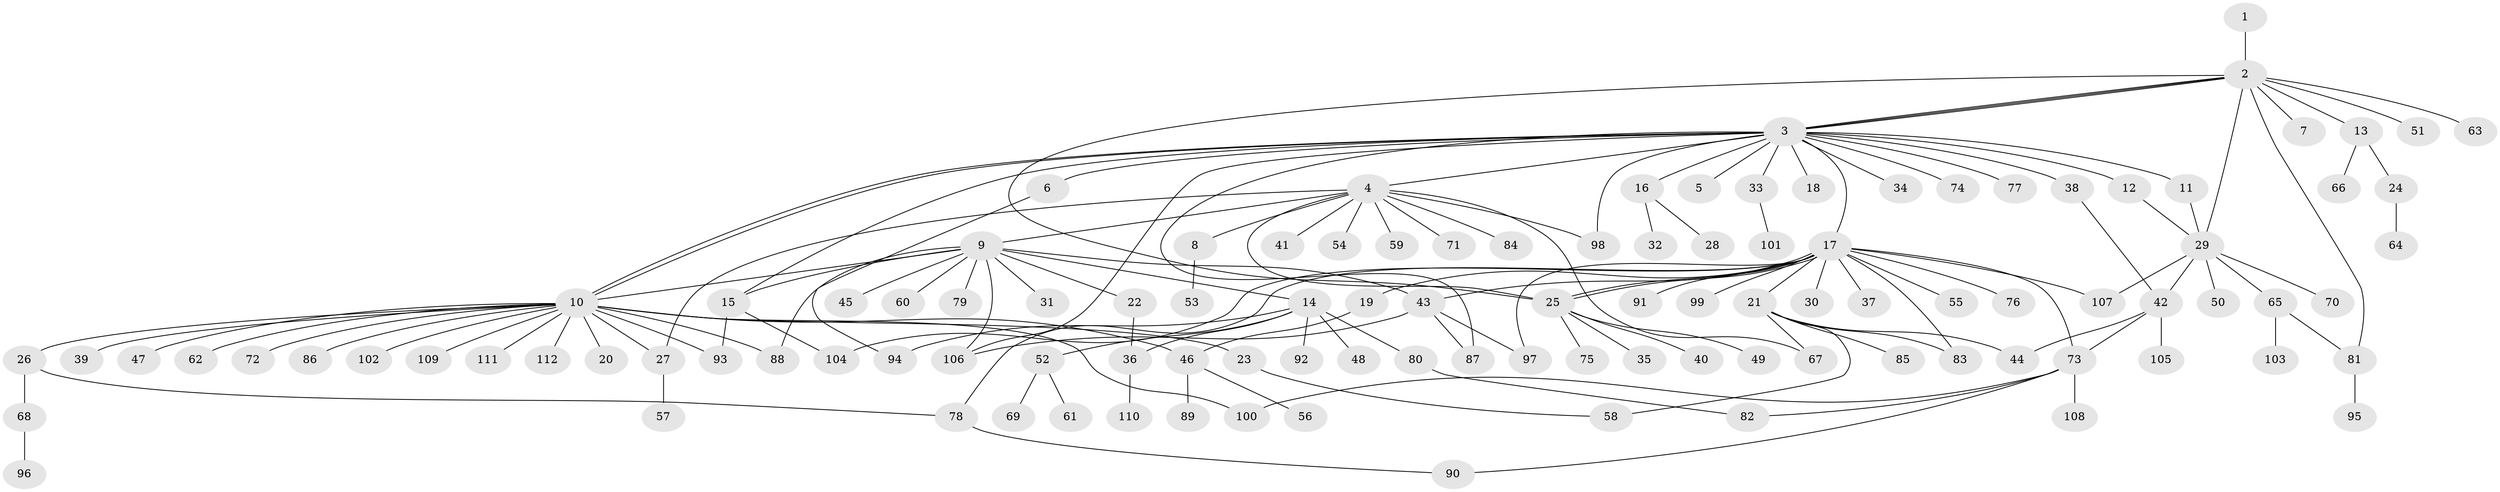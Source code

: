 // Generated by graph-tools (version 1.1) at 2025/11/02/27/25 16:11:12]
// undirected, 112 vertices, 146 edges
graph export_dot {
graph [start="1"]
  node [color=gray90,style=filled];
  1;
  2;
  3;
  4;
  5;
  6;
  7;
  8;
  9;
  10;
  11;
  12;
  13;
  14;
  15;
  16;
  17;
  18;
  19;
  20;
  21;
  22;
  23;
  24;
  25;
  26;
  27;
  28;
  29;
  30;
  31;
  32;
  33;
  34;
  35;
  36;
  37;
  38;
  39;
  40;
  41;
  42;
  43;
  44;
  45;
  46;
  47;
  48;
  49;
  50;
  51;
  52;
  53;
  54;
  55;
  56;
  57;
  58;
  59;
  60;
  61;
  62;
  63;
  64;
  65;
  66;
  67;
  68;
  69;
  70;
  71;
  72;
  73;
  74;
  75;
  76;
  77;
  78;
  79;
  80;
  81;
  82;
  83;
  84;
  85;
  86;
  87;
  88;
  89;
  90;
  91;
  92;
  93;
  94;
  95;
  96;
  97;
  98;
  99;
  100;
  101;
  102;
  103;
  104;
  105;
  106;
  107;
  108;
  109;
  110;
  111;
  112;
  1 -- 2;
  2 -- 3;
  2 -- 3;
  2 -- 3;
  2 -- 7;
  2 -- 13;
  2 -- 25;
  2 -- 29;
  2 -- 51;
  2 -- 63;
  2 -- 81;
  3 -- 4;
  3 -- 5;
  3 -- 6;
  3 -- 10;
  3 -- 10;
  3 -- 11;
  3 -- 12;
  3 -- 15;
  3 -- 16;
  3 -- 17;
  3 -- 18;
  3 -- 33;
  3 -- 34;
  3 -- 38;
  3 -- 74;
  3 -- 77;
  3 -- 87;
  3 -- 98;
  3 -- 106;
  4 -- 8;
  4 -- 9;
  4 -- 25;
  4 -- 27;
  4 -- 41;
  4 -- 54;
  4 -- 59;
  4 -- 67;
  4 -- 71;
  4 -- 84;
  4 -- 98;
  6 -- 94;
  8 -- 53;
  9 -- 10;
  9 -- 14;
  9 -- 15;
  9 -- 22;
  9 -- 31;
  9 -- 43;
  9 -- 45;
  9 -- 60;
  9 -- 79;
  9 -- 88;
  9 -- 106;
  10 -- 20;
  10 -- 23;
  10 -- 26;
  10 -- 27;
  10 -- 39;
  10 -- 46;
  10 -- 47;
  10 -- 62;
  10 -- 72;
  10 -- 86;
  10 -- 88;
  10 -- 93;
  10 -- 100;
  10 -- 102;
  10 -- 109;
  10 -- 111;
  10 -- 112;
  11 -- 29;
  12 -- 29;
  13 -- 24;
  13 -- 66;
  14 -- 36;
  14 -- 48;
  14 -- 52;
  14 -- 80;
  14 -- 92;
  14 -- 94;
  15 -- 93;
  15 -- 104;
  16 -- 28;
  16 -- 32;
  17 -- 19;
  17 -- 21;
  17 -- 25;
  17 -- 25;
  17 -- 30;
  17 -- 37;
  17 -- 43;
  17 -- 55;
  17 -- 73;
  17 -- 76;
  17 -- 78;
  17 -- 83;
  17 -- 91;
  17 -- 97;
  17 -- 99;
  17 -- 104;
  17 -- 107;
  19 -- 46;
  21 -- 44;
  21 -- 58;
  21 -- 67;
  21 -- 83;
  21 -- 85;
  22 -- 36;
  23 -- 58;
  24 -- 64;
  25 -- 35;
  25 -- 40;
  25 -- 49;
  25 -- 75;
  26 -- 68;
  26 -- 78;
  27 -- 57;
  29 -- 42;
  29 -- 50;
  29 -- 65;
  29 -- 70;
  29 -- 107;
  33 -- 101;
  36 -- 110;
  38 -- 42;
  42 -- 44;
  42 -- 73;
  42 -- 105;
  43 -- 87;
  43 -- 97;
  43 -- 106;
  46 -- 56;
  46 -- 89;
  52 -- 61;
  52 -- 69;
  65 -- 81;
  65 -- 103;
  68 -- 96;
  73 -- 82;
  73 -- 90;
  73 -- 100;
  73 -- 108;
  78 -- 90;
  80 -- 82;
  81 -- 95;
}
